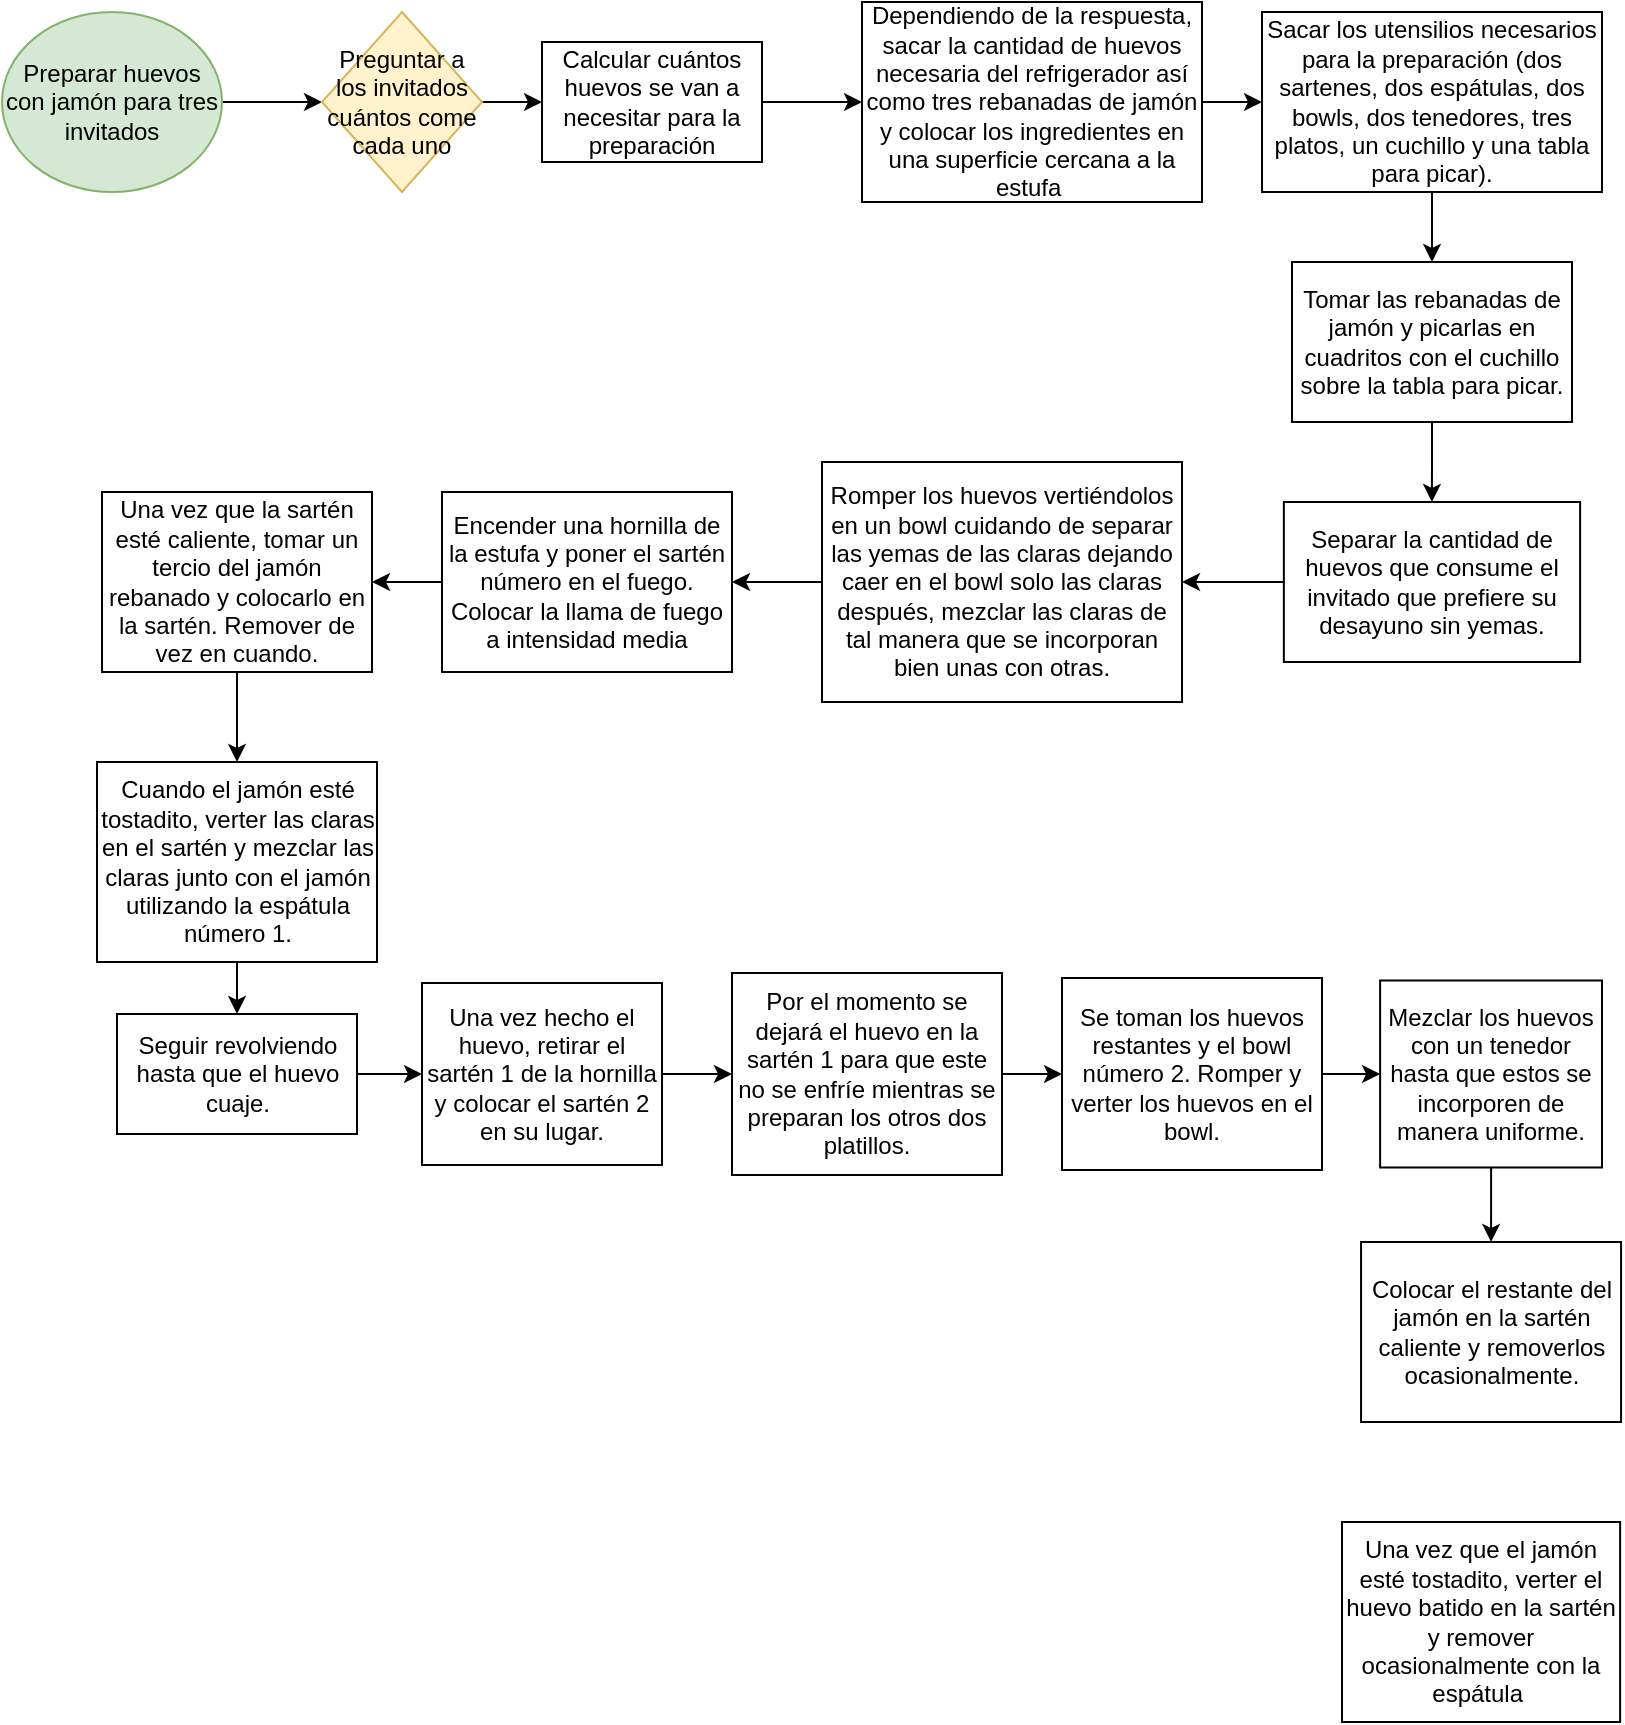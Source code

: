 <mxfile version="14.5.4" type="github">
  <diagram id="fVkqT968_KjDIddYnn1a" name="Page-1">
    <mxGraphModel dx="1533" dy="1841" grid="1" gridSize="10" guides="1" tooltips="1" connect="1" arrows="1" fold="1" page="1" pageScale="1" pageWidth="827" pageHeight="1169" math="0" shadow="0">
      <root>
        <mxCell id="0" />
        <mxCell id="1" parent="0" />
        <mxCell id="-tMsWFuX2rt4hmbT-Jkw-4" style="edgeStyle=orthogonalEdgeStyle;rounded=0;orthogonalLoop=1;jettySize=auto;html=1;entryX=0;entryY=0.5;entryDx=0;entryDy=0;" edge="1" parent="1" source="-tMsWFuX2rt4hmbT-Jkw-1" target="-tMsWFuX2rt4hmbT-Jkw-3">
          <mxGeometry relative="1" as="geometry" />
        </mxCell>
        <mxCell id="-tMsWFuX2rt4hmbT-Jkw-1" value="Preparar huevos con jamón para tres invitados" style="ellipse;whiteSpace=wrap;html=1;fillColor=#d5e8d4;strokeColor=#82b366;" vertex="1" parent="1">
          <mxGeometry x="-810" y="-1145" width="110" height="90" as="geometry" />
        </mxCell>
        <mxCell id="-tMsWFuX2rt4hmbT-Jkw-6" style="edgeStyle=orthogonalEdgeStyle;rounded=0;orthogonalLoop=1;jettySize=auto;html=1;entryX=0;entryY=0.5;entryDx=0;entryDy=0;" edge="1" parent="1" source="-tMsWFuX2rt4hmbT-Jkw-3" target="-tMsWFuX2rt4hmbT-Jkw-5">
          <mxGeometry relative="1" as="geometry" />
        </mxCell>
        <mxCell id="-tMsWFuX2rt4hmbT-Jkw-3" value="Preguntar a los invitados cuántos come cada uno" style="rhombus;whiteSpace=wrap;html=1;fillColor=#fff2cc;strokeColor=#d6b656;" vertex="1" parent="1">
          <mxGeometry x="-650" y="-1145" width="80" height="90" as="geometry" />
        </mxCell>
        <mxCell id="-tMsWFuX2rt4hmbT-Jkw-13" style="edgeStyle=orthogonalEdgeStyle;rounded=0;orthogonalLoop=1;jettySize=auto;html=1;entryX=0;entryY=0.5;entryDx=0;entryDy=0;" edge="1" parent="1" source="-tMsWFuX2rt4hmbT-Jkw-5" target="-tMsWFuX2rt4hmbT-Jkw-7">
          <mxGeometry relative="1" as="geometry" />
        </mxCell>
        <mxCell id="-tMsWFuX2rt4hmbT-Jkw-5" value="Calcular cuántos huevos se van a necesitar para la preparación" style="rounded=0;whiteSpace=wrap;html=1;" vertex="1" parent="1">
          <mxGeometry x="-540" y="-1130" width="110" height="60" as="geometry" />
        </mxCell>
        <mxCell id="-tMsWFuX2rt4hmbT-Jkw-15" style="edgeStyle=orthogonalEdgeStyle;rounded=0;orthogonalLoop=1;jettySize=auto;html=1;entryX=0;entryY=0.5;entryDx=0;entryDy=0;" edge="1" parent="1" source="-tMsWFuX2rt4hmbT-Jkw-7" target="-tMsWFuX2rt4hmbT-Jkw-9">
          <mxGeometry relative="1" as="geometry" />
        </mxCell>
        <mxCell id="-tMsWFuX2rt4hmbT-Jkw-7" value="Dependiendo de la respuesta, sacar la cantidad de huevos necesaria del refrigerador así como tres rebanadas de jamón y colocar los ingredientes en una superficie cercana a la estufa&amp;nbsp;" style="rounded=0;whiteSpace=wrap;html=1;" vertex="1" parent="1">
          <mxGeometry x="-380" y="-1150" width="170" height="100" as="geometry" />
        </mxCell>
        <mxCell id="-tMsWFuX2rt4hmbT-Jkw-16" style="edgeStyle=orthogonalEdgeStyle;rounded=0;orthogonalLoop=1;jettySize=auto;html=1;entryX=0.5;entryY=0;entryDx=0;entryDy=0;" edge="1" parent="1" source="-tMsWFuX2rt4hmbT-Jkw-9" target="-tMsWFuX2rt4hmbT-Jkw-11">
          <mxGeometry relative="1" as="geometry" />
        </mxCell>
        <mxCell id="-tMsWFuX2rt4hmbT-Jkw-9" value="Sacar los utensilios necesarios para la preparación (dos sartenes, dos espátulas, dos bowls, dos tenedores, tres platos, un cuchillo y una tabla para picar)." style="rounded=0;whiteSpace=wrap;html=1;" vertex="1" parent="1">
          <mxGeometry x="-180" y="-1145" width="170" height="90" as="geometry" />
        </mxCell>
        <mxCell id="-tMsWFuX2rt4hmbT-Jkw-18" style="edgeStyle=orthogonalEdgeStyle;rounded=0;orthogonalLoop=1;jettySize=auto;html=1;" edge="1" parent="1" source="-tMsWFuX2rt4hmbT-Jkw-11" target="-tMsWFuX2rt4hmbT-Jkw-17">
          <mxGeometry relative="1" as="geometry" />
        </mxCell>
        <mxCell id="-tMsWFuX2rt4hmbT-Jkw-11" value="Tomar las rebanadas de jamón y picarlas en cuadritos con el cuchillo sobre la tabla para picar." style="rounded=0;whiteSpace=wrap;html=1;" vertex="1" parent="1">
          <mxGeometry x="-165" y="-1020" width="140" height="80" as="geometry" />
        </mxCell>
        <mxCell id="-tMsWFuX2rt4hmbT-Jkw-24" style="edgeStyle=orthogonalEdgeStyle;rounded=0;orthogonalLoop=1;jettySize=auto;html=1;" edge="1" parent="1" source="-tMsWFuX2rt4hmbT-Jkw-17" target="-tMsWFuX2rt4hmbT-Jkw-19">
          <mxGeometry relative="1" as="geometry" />
        </mxCell>
        <mxCell id="-tMsWFuX2rt4hmbT-Jkw-17" value="Separar la cantidad de huevos que consume el invitado que prefiere su desayuno sin yemas." style="rounded=0;whiteSpace=wrap;html=1;" vertex="1" parent="1">
          <mxGeometry x="-169.07" y="-900" width="148.13" height="80" as="geometry" />
        </mxCell>
        <mxCell id="-tMsWFuX2rt4hmbT-Jkw-26" style="edgeStyle=orthogonalEdgeStyle;rounded=0;orthogonalLoop=1;jettySize=auto;html=1;entryX=1;entryY=0.5;entryDx=0;entryDy=0;" edge="1" parent="1" source="-tMsWFuX2rt4hmbT-Jkw-19" target="-tMsWFuX2rt4hmbT-Jkw-21">
          <mxGeometry relative="1" as="geometry" />
        </mxCell>
        <mxCell id="-tMsWFuX2rt4hmbT-Jkw-19" value="&lt;span&gt;Romper los huevos vertiéndolos en un bowl cuidando de separar las yemas de las claras dejando caer en el bowl solo las claras después, mezclar las claras de tal manera que se&amp;nbsp;incorporan bien unas con otras.&lt;/span&gt;" style="rounded=0;whiteSpace=wrap;html=1;" vertex="1" parent="1">
          <mxGeometry x="-400" y="-920" width="180" height="120" as="geometry" />
        </mxCell>
        <mxCell id="-tMsWFuX2rt4hmbT-Jkw-27" style="edgeStyle=orthogonalEdgeStyle;rounded=0;orthogonalLoop=1;jettySize=auto;html=1;entryX=1;entryY=0.5;entryDx=0;entryDy=0;" edge="1" parent="1" source="-tMsWFuX2rt4hmbT-Jkw-21" target="-tMsWFuX2rt4hmbT-Jkw-23">
          <mxGeometry relative="1" as="geometry" />
        </mxCell>
        <mxCell id="-tMsWFuX2rt4hmbT-Jkw-21" value="Encender una hornilla de la estufa y poner el sartén número en el fuego. Colocar la llama de fuego a intensidad media" style="rounded=0;whiteSpace=wrap;html=1;" vertex="1" parent="1">
          <mxGeometry x="-590" y="-905" width="145" height="90" as="geometry" />
        </mxCell>
        <mxCell id="-tMsWFuX2rt4hmbT-Jkw-29" style="edgeStyle=orthogonalEdgeStyle;rounded=0;orthogonalLoop=1;jettySize=auto;html=1;entryX=0.5;entryY=0;entryDx=0;entryDy=0;" edge="1" parent="1" source="-tMsWFuX2rt4hmbT-Jkw-23" target="-tMsWFuX2rt4hmbT-Jkw-28">
          <mxGeometry relative="1" as="geometry" />
        </mxCell>
        <mxCell id="-tMsWFuX2rt4hmbT-Jkw-23" value="Una vez que la sartén esté caliente, tomar un tercio del jamón rebanado y colocarlo en la sartén. Remover de vez en cuando." style="rounded=0;whiteSpace=wrap;html=1;" vertex="1" parent="1">
          <mxGeometry x="-760" y="-905" width="135" height="90" as="geometry" />
        </mxCell>
        <mxCell id="-tMsWFuX2rt4hmbT-Jkw-32" style="edgeStyle=orthogonalEdgeStyle;rounded=0;orthogonalLoop=1;jettySize=auto;html=1;entryX=0.5;entryY=0;entryDx=0;entryDy=0;" edge="1" parent="1" source="-tMsWFuX2rt4hmbT-Jkw-28" target="-tMsWFuX2rt4hmbT-Jkw-31">
          <mxGeometry relative="1" as="geometry" />
        </mxCell>
        <mxCell id="-tMsWFuX2rt4hmbT-Jkw-28" value="Cuando el jamón esté tostadito, verter las claras en el sartén y mezclar las claras junto con el jamón utilizando la espátula número 1." style="rounded=0;whiteSpace=wrap;html=1;" vertex="1" parent="1">
          <mxGeometry x="-762.5" y="-770" width="140" height="100" as="geometry" />
        </mxCell>
        <mxCell id="-tMsWFuX2rt4hmbT-Jkw-34" style="edgeStyle=orthogonalEdgeStyle;rounded=0;orthogonalLoop=1;jettySize=auto;html=1;entryX=0;entryY=0.5;entryDx=0;entryDy=0;" edge="1" parent="1" source="-tMsWFuX2rt4hmbT-Jkw-31" target="-tMsWFuX2rt4hmbT-Jkw-33">
          <mxGeometry relative="1" as="geometry" />
        </mxCell>
        <mxCell id="-tMsWFuX2rt4hmbT-Jkw-31" value="&lt;span&gt;Seguir revolviendo hasta que el huevo cuaje.&lt;/span&gt;" style="rounded=0;whiteSpace=wrap;html=1;" vertex="1" parent="1">
          <mxGeometry x="-752.5" y="-644" width="120" height="60" as="geometry" />
        </mxCell>
        <mxCell id="-tMsWFuX2rt4hmbT-Jkw-36" style="edgeStyle=orthogonalEdgeStyle;rounded=0;orthogonalLoop=1;jettySize=auto;html=1;entryX=0;entryY=0.5;entryDx=0;entryDy=0;" edge="1" parent="1" source="-tMsWFuX2rt4hmbT-Jkw-33" target="-tMsWFuX2rt4hmbT-Jkw-35">
          <mxGeometry relative="1" as="geometry" />
        </mxCell>
        <mxCell id="-tMsWFuX2rt4hmbT-Jkw-33" value="Una vez hecho el huevo, retirar el sartén 1 de la hornilla y colocar el sartén 2 en su lugar." style="rounded=0;whiteSpace=wrap;html=1;" vertex="1" parent="1">
          <mxGeometry x="-600" y="-659.5" width="120" height="91" as="geometry" />
        </mxCell>
        <mxCell id="-tMsWFuX2rt4hmbT-Jkw-38" style="edgeStyle=orthogonalEdgeStyle;rounded=0;orthogonalLoop=1;jettySize=auto;html=1;entryX=0;entryY=0.5;entryDx=0;entryDy=0;" edge="1" parent="1" source="-tMsWFuX2rt4hmbT-Jkw-35" target="-tMsWFuX2rt4hmbT-Jkw-37">
          <mxGeometry relative="1" as="geometry" />
        </mxCell>
        <mxCell id="-tMsWFuX2rt4hmbT-Jkw-35" value="Por el momento se dejará el huevo en la sartén 1 para que este no se enfríe mientras se preparan los otros dos platillos." style="rounded=0;whiteSpace=wrap;html=1;" vertex="1" parent="1">
          <mxGeometry x="-445" y="-664.5" width="135" height="101" as="geometry" />
        </mxCell>
        <mxCell id="-tMsWFuX2rt4hmbT-Jkw-40" style="edgeStyle=orthogonalEdgeStyle;rounded=0;orthogonalLoop=1;jettySize=auto;html=1;entryX=0;entryY=0.5;entryDx=0;entryDy=0;" edge="1" parent="1" source="-tMsWFuX2rt4hmbT-Jkw-37" target="-tMsWFuX2rt4hmbT-Jkw-39">
          <mxGeometry relative="1" as="geometry" />
        </mxCell>
        <mxCell id="-tMsWFuX2rt4hmbT-Jkw-37" value="Se toman los huevos restantes y el bowl número 2. Romper y verter los huevos en el bowl." style="rounded=0;whiteSpace=wrap;html=1;" vertex="1" parent="1">
          <mxGeometry x="-280" y="-662" width="130" height="96" as="geometry" />
        </mxCell>
        <mxCell id="-tMsWFuX2rt4hmbT-Jkw-42" style="edgeStyle=orthogonalEdgeStyle;rounded=0;orthogonalLoop=1;jettySize=auto;html=1;entryX=0.5;entryY=0;entryDx=0;entryDy=0;" edge="1" parent="1" source="-tMsWFuX2rt4hmbT-Jkw-39" target="-tMsWFuX2rt4hmbT-Jkw-41">
          <mxGeometry relative="1" as="geometry" />
        </mxCell>
        <mxCell id="-tMsWFuX2rt4hmbT-Jkw-39" value="Mezclar los huevos con un tenedor hasta que estos se incorporen de manera uniforme." style="rounded=0;whiteSpace=wrap;html=1;" vertex="1" parent="1">
          <mxGeometry x="-120.94" y="-660.75" width="110.94" height="93.5" as="geometry" />
        </mxCell>
        <mxCell id="-tMsWFuX2rt4hmbT-Jkw-41" value="Colocar el restante del jamón en la sartén caliente y removerlos ocasionalmente." style="rounded=0;whiteSpace=wrap;html=1;" vertex="1" parent="1">
          <mxGeometry x="-130.47" y="-530" width="130" height="90" as="geometry" />
        </mxCell>
        <mxCell id="-tMsWFuX2rt4hmbT-Jkw-43" value="Una vez que el jamón esté tostadito, verter el huevo batido en la sartén y remover ocasionalmente con la espátula&amp;nbsp;" style="rounded=0;whiteSpace=wrap;html=1;" vertex="1" parent="1">
          <mxGeometry x="-140" y="-390" width="139.06" height="100" as="geometry" />
        </mxCell>
      </root>
    </mxGraphModel>
  </diagram>
</mxfile>
